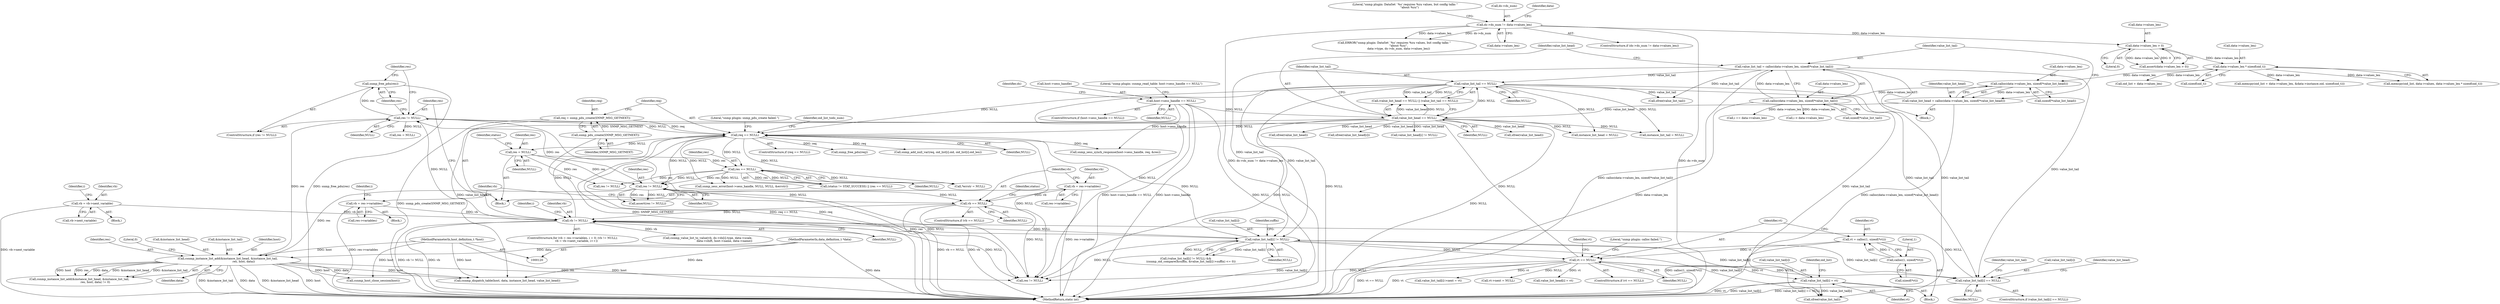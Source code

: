 digraph "0_collectd_d16c24542b2f96a194d43a73c2e5778822b9cb47@API" {
"1000795" [label="(Call,snmp_free_pdu(res))"];
"1000792" [label="(Call,res != NULL)"];
"1000582" [label="(Call,csnmp_instance_list_add(&instance_list_head, &instance_list_tail,\n                                    res, host, data))"];
"1000450" [label="(Call,res != NULL)"];
"1000396" [label="(Call,res == NULL)"];
"1000379" [label="(Call,res = NULL)"];
"1000322" [label="(Call,req == NULL)"];
"1000317" [label="(Call,req = snmp_pdu_create(SNMP_MSG_GETNEXT))"];
"1000319" [label="(Call,snmp_pdu_create(SNMP_MSG_GETNEXT))"];
"1000651" [label="(Call,value_list_tail[i] != NULL)"];
"1000289" [label="(Call,value_list_tail == NULL)"];
"1000275" [label="(Call,value_list_tail = calloc(data->values_len, sizeof(*value_list_tail)))"];
"1000277" [label="(Call,calloc(data->values_len, sizeof(*value_list_tail)))"];
"1000268" [label="(Call,calloc(data->values_len, sizeof(*value_list_head)))"];
"1000219" [label="(Call,data->values_len * sizeof(oid_t))"];
"1000209" [label="(Call,data->values_len > 0)"];
"1000186" [label="(Call,ds->ds_num != data->values_len)"];
"1000286" [label="(Call,value_list_head == NULL)"];
"1000266" [label="(Call,value_list_head = calloc(data->values_len, sizeof(*value_list_head)))"];
"1000156" [label="(Call,host->sess_handle == NULL)"];
"1000762" [label="(Call,value_list_tail[i] = vt)"];
"1000691" [label="(Call,vt == NULL)"];
"1000683" [label="(Call,vt = calloc(1, sizeof(*vt)))"];
"1000685" [label="(Call,calloc(1, sizeof(*vt)))"];
"1000488" [label="(Call,vb != NULL)"];
"1000492" [label="(Call,vb = vb->next_variable)"];
"1000480" [label="(Call,vb = res->variables)"];
"1000469" [label="(Call,vb == NULL)"];
"1000463" [label="(Call,vb = res->variables)"];
"1000744" [label="(Call,value_list_tail[i] == NULL)"];
"1000121" [label="(MethodParameterIn,host_definition_t *host)"];
"1000122" [label="(MethodParameterIn,data_definition_t *data)"];
"1000481" [label="(Identifier,vb)"];
"1000503" [label="(Identifier,i)"];
"1000451" [label="(Identifier,res)"];
"1000755" [label="(Call,value_list_tail[i]->next = vt)"];
"1000219" [label="(Call,data->values_len * sizeof(oid_t))"];
"1000792" [label="(Call,res != NULL)"];
"1000195" [label="(Literal,\"snmp plugin: DataSet `%s' requires %zu values, but config talks \"\n          \"about %zu\")"];
"1000870" [label="(Call,sfree(value_list_head))"];
"1000305" [label="(Call,instance_list_tail = NULL)"];
"1000267" [label="(Identifier,value_list_head)"];
"1000397" [label="(Identifier,res)"];
"1000278" [label="(Call,data->values_len)"];
"1000603" [label="(Block,)"];
"1000492" [label="(Call,vb = vb->next_variable)"];
"1000354" [label="(Call,snmp_add_null_var(req, oid_list[i].oid, oid_list[i].oid_len))"];
"1000498" [label="(Identifier,i)"];
"1000324" [label="(Identifier,NULL)"];
"1000281" [label="(Call,sizeof(*value_list_tail))"];
"1000187" [label="(Call,ds->ds_num)"];
"1000123" [label="(Block,)"];
"1000315" [label="(Block,)"];
"1000480" [label="(Call,vb = res->variables)"];
"1000478" [label="(ControlStructure,for (vb = res->variables, i = 0; (vb != NULL);\n         vb = vb->next_variable, i++))"];
"1000214" [label="(Call,memcpy(oid_list, data->values, data->values_len * sizeof(oid_t)))"];
"1000398" [label="(Identifier,NULL)"];
"1000220" [label="(Call,data->values_len)"];
"1000685" [label="(Call,calloc(1, sizeof(*vt)))"];
"1000585" [label="(Call,&instance_list_tail)"];
"1000588" [label="(Identifier,host)"];
"1000449" [label="(Call,assert(res != NULL))"];
"1000861" [label="(Call,sfree(value_list_head[i]))"];
"1000155" [label="(ControlStructure,if (host->sess_handle == NULL))"];
"1000190" [label="(Call,data->values_len)"];
"1000738" [label="(Call,vt->next = NULL)"];
"1000322" [label="(Call,req == NULL)"];
"1000587" [label="(Identifier,res)"];
"1000876" [label="(MethodReturn,static int)"];
"1000318" [label="(Identifier,req)"];
"1000236" [label="(Call,oid_list + data->values_len)"];
"1000268" [label="(Call,calloc(data->values_len, sizeof(*value_list_head)))"];
"1000659" [label="(Identifier,suffix)"];
"1000770" [label="(Identifier,oid_list)"];
"1000494" [label="(Call,vb->next_variable)"];
"1000404" [label="(Call,snmp_sess_error(host->sess_handle, NULL, NULL, &errstr))"];
"1000687" [label="(Call,sizeof(*vt))"];
"1000493" [label="(Identifier,vb)"];
"1000186" [label="(Call,ds->ds_num != data->values_len)"];
"1000847" [label="(Call,value_list_head[i] != NULL)"];
"1000160" [label="(Identifier,NULL)"];
"1000686" [label="(Literal,1)"];
"1000383" [label="(Identifier,status)"];
"1000766" [label="(Identifier,vt)"];
"1000272" [label="(Call,sizeof(*value_list_head))"];
"1000384" [label="(Call,snmp_sess_synch_response(host->sess_handle, req, &res))"];
"1000156" [label="(Call,host->sess_handle == NULL)"];
"1000334" [label="(Identifier,oid_list_todo_num)"];
"1000297" [label="(Call,sfree(value_list_tail))"];
"1000401" [label="(Call,*errstr = NULL)"];
"1000285" [label="(Call,(value_list_head == NULL) || (value_list_tail == NULL))"];
"1000121" [label="(MethodParameterIn,host_definition_t *host)"];
"1000194" [label="(Call,ERROR(\"snmp plugin: DataSet `%s' requires %zu values, but config talks \"\n          \"about %zu\",\n          data->type, ds->ds_num, data->values_len))"];
"1000797" [label="(Call,res = NULL)"];
"1000289" [label="(Call,value_list_tail == NULL)"];
"1000470" [label="(Identifier,vb)"];
"1000590" [label="(Literal,0)"];
"1000684" [label="(Identifier,vt)"];
"1000471" [label="(Identifier,NULL)"];
"1000450" [label="(Call,res != NULL)"];
"1000798" [label="(Identifier,res)"];
"1000872" [label="(Call,sfree(value_list_tail))"];
"1000295" [label="(Call,sfree(value_list_head))"];
"1000796" [label="(Identifier,res)"];
"1000381" [label="(Identifier,NULL)"];
"1000396" [label="(Call,res == NULL)"];
"1000288" [label="(Identifier,NULL)"];
"1000801" [label="(Call,res != NULL)"];
"1000302" [label="(Call,instance_list_head = NULL)"];
"1000320" [label="(Identifier,SNMP_MSG_GETNEXT)"];
"1000581" [label="(Call,csnmp_instance_list_add(&instance_list_head, &instance_list_tail,\n                                    res, host, data) != 0)"];
"1000277" [label="(Call,calloc(data->values_len, sizeof(*value_list_tail)))"];
"1000157" [label="(Call,host->sess_handle)"];
"1000276" [label="(Identifier,value_list_tail)"];
"1000583" [label="(Call,&instance_list_head)"];
"1000429" [label="(Call,res != NULL)"];
"1000486" [label="(Identifier,i)"];
"1000392" [label="(Call,(status != STAT_SUCCESS) || (res == NULL))"];
"1000209" [label="(Call,data->values_len > 0)"];
"1000323" [label="(Identifier,req)"];
"1000290" [label="(Identifier,value_list_tail)"];
"1000758" [label="(Identifier,value_list_tail)"];
"1000327" [label="(Literal,\"snmp plugin: snmp_pdu_create failed.\")"];
"1000693" [label="(Identifier,NULL)"];
"1000522" [label="(Call,i == data->values_len)"];
"1000452" [label="(Identifier,NULL)"];
"1000743" [label="(ControlStructure,if (value_list_tail[i] == NULL))"];
"1000650" [label="(Call,(value_list_tail[i] != NULL) &&\n            (csnmp_oid_compare(&suffix, &value_list_tail[i]->suffix) <= 0))"];
"1000269" [label="(Call,data->values_len)"];
"1000463" [label="(Call,vb = res->variables)"];
"1000223" [label="(Call,sizeof(oid_t))"];
"1000210" [label="(Call,data->values_len)"];
"1000235" [label="(Call,memcpy(oid_list + data->values_len, &data->instance.oid, sizeof(oid_t)))"];
"1000745" [label="(Call,value_list_tail[i])"];
"1000321" [label="(ControlStructure,if (req == NULL))"];
"1000373" [label="(Call,snmp_free_pdu(req))"];
"1000751" [label="(Identifier,value_list_head)"];
"1000286" [label="(Call,value_list_head == NULL)"];
"1000319" [label="(Call,snmp_pdu_create(SNMP_MSG_GETNEXT))"];
"1000744" [label="(Call,value_list_tail[i] == NULL)"];
"1000589" [label="(Identifier,data)"];
"1000468" [label="(ControlStructure,if (vb == NULL))"];
"1000211" [label="(Identifier,data)"];
"1000655" [label="(Identifier,NULL)"];
"1000749" [label="(Call,value_list_head[i] = vt)"];
"1000163" [label="(Literal,\"snmp plugin: csnmp_read_table: host->sess_handle == NULL\")"];
"1000491" [label="(Block,)"];
"1000275" [label="(Call,value_list_tail = calloc(data->values_len, sizeof(*value_list_tail)))"];
"1000266" [label="(Call,value_list_head = calloc(data->values_len, sizeof(*value_list_head)))"];
"1000794" [label="(Identifier,NULL)"];
"1000317" [label="(Call,req = snmp_pdu_create(SNMP_MSG_GETNEXT))"];
"1000692" [label="(Identifier,vt)"];
"1000696" [label="(Literal,\"snmp plugin: calloc failed.\")"];
"1000706" [label="(Call,csnmp_value_list_to_value(vb, ds->ds[i].type, data->scale,\n                                      data->shift, host->name, data->name))"];
"1000291" [label="(Identifier,NULL)"];
"1000474" [label="(Identifier,status)"];
"1000379" [label="(Call,res = NULL)"];
"1000208" [label="(Call,assert(data->values_len > 0))"];
"1000582" [label="(Call,csnmp_instance_list_add(&instance_list_head, &instance_list_tail,\n                                    res, host, data))"];
"1000690" [label="(ControlStructure,if (vt == NULL))"];
"1000704" [label="(Identifier,vt)"];
"1000762" [label="(Call,value_list_tail[i] = vt)"];
"1000763" [label="(Call,value_list_tail[i])"];
"1000465" [label="(Call,res->variables)"];
"1000380" [label="(Identifier,res)"];
"1000793" [label="(Identifier,res)"];
"1000490" [label="(Identifier,NULL)"];
"1000287" [label="(Identifier,value_list_head)"];
"1000748" [label="(Identifier,NULL)"];
"1000683" [label="(Call,vt = calloc(1, sizeof(*vt)))"];
"1000213" [label="(Literal,0)"];
"1000439" [label="(Call,csnmp_host_close_session(host))"];
"1000691" [label="(Call,vt == NULL)"];
"1000168" [label="(Identifier,ds)"];
"1000489" [label="(Identifier,vb)"];
"1000185" [label="(ControlStructure,if (ds->ds_num != data->values_len))"];
"1000482" [label="(Call,res->variables)"];
"1000795" [label="(Call,snmp_free_pdu(res))"];
"1000652" [label="(Call,value_list_tail[i])"];
"1000791" [label="(ControlStructure,if (res != NULL))"];
"1000122" [label="(MethodParameterIn,data_definition_t *data)"];
"1000469" [label="(Call,vb == NULL)"];
"1000479" [label="(Block,)"];
"1000464" [label="(Identifier,vb)"];
"1000488" [label="(Call,vb != NULL)"];
"1000813" [label="(Call,csnmp_dispatch_table(host, data, instance_list_head, value_list_head))"];
"1000838" [label="(Call,i < data->values_len)"];
"1000651" [label="(Call,value_list_tail[i] != NULL)"];
"1000795" -> "1000791"  [label="AST: "];
"1000795" -> "1000796"  [label="CFG: "];
"1000796" -> "1000795"  [label="AST: "];
"1000798" -> "1000795"  [label="CFG: "];
"1000795" -> "1000876"  [label="DDG: snmp_free_pdu(res)"];
"1000792" -> "1000795"  [label="DDG: res"];
"1000792" -> "1000791"  [label="AST: "];
"1000792" -> "1000794"  [label="CFG: "];
"1000793" -> "1000792"  [label="AST: "];
"1000794" -> "1000792"  [label="AST: "];
"1000796" -> "1000792"  [label="CFG: "];
"1000798" -> "1000792"  [label="CFG: "];
"1000792" -> "1000322"  [label="DDG: NULL"];
"1000582" -> "1000792"  [label="DDG: res"];
"1000450" -> "1000792"  [label="DDG: res"];
"1000691" -> "1000792"  [label="DDG: NULL"];
"1000488" -> "1000792"  [label="DDG: NULL"];
"1000792" -> "1000797"  [label="DDG: NULL"];
"1000792" -> "1000801"  [label="DDG: NULL"];
"1000582" -> "1000581"  [label="AST: "];
"1000582" -> "1000589"  [label="CFG: "];
"1000583" -> "1000582"  [label="AST: "];
"1000585" -> "1000582"  [label="AST: "];
"1000587" -> "1000582"  [label="AST: "];
"1000588" -> "1000582"  [label="AST: "];
"1000589" -> "1000582"  [label="AST: "];
"1000590" -> "1000582"  [label="CFG: "];
"1000582" -> "1000876"  [label="DDG: data"];
"1000582" -> "1000876"  [label="DDG: &instance_list_head"];
"1000582" -> "1000876"  [label="DDG: host"];
"1000582" -> "1000876"  [label="DDG: &instance_list_tail"];
"1000582" -> "1000439"  [label="DDG: host"];
"1000582" -> "1000581"  [label="DDG: host"];
"1000582" -> "1000581"  [label="DDG: res"];
"1000582" -> "1000581"  [label="DDG: data"];
"1000582" -> "1000581"  [label="DDG: &instance_list_head"];
"1000582" -> "1000581"  [label="DDG: &instance_list_tail"];
"1000450" -> "1000582"  [label="DDG: res"];
"1000121" -> "1000582"  [label="DDG: host"];
"1000122" -> "1000582"  [label="DDG: data"];
"1000582" -> "1000801"  [label="DDG: res"];
"1000582" -> "1000813"  [label="DDG: host"];
"1000582" -> "1000813"  [label="DDG: data"];
"1000450" -> "1000449"  [label="AST: "];
"1000450" -> "1000452"  [label="CFG: "];
"1000451" -> "1000450"  [label="AST: "];
"1000452" -> "1000450"  [label="AST: "];
"1000449" -> "1000450"  [label="CFG: "];
"1000450" -> "1000449"  [label="DDG: res"];
"1000450" -> "1000449"  [label="DDG: NULL"];
"1000396" -> "1000450"  [label="DDG: res"];
"1000396" -> "1000450"  [label="DDG: NULL"];
"1000379" -> "1000450"  [label="DDG: res"];
"1000322" -> "1000450"  [label="DDG: NULL"];
"1000450" -> "1000469"  [label="DDG: NULL"];
"1000450" -> "1000801"  [label="DDG: res"];
"1000396" -> "1000392"  [label="AST: "];
"1000396" -> "1000398"  [label="CFG: "];
"1000397" -> "1000396"  [label="AST: "];
"1000398" -> "1000396"  [label="AST: "];
"1000392" -> "1000396"  [label="CFG: "];
"1000396" -> "1000392"  [label="DDG: res"];
"1000396" -> "1000392"  [label="DDG: NULL"];
"1000379" -> "1000396"  [label="DDG: res"];
"1000322" -> "1000396"  [label="DDG: NULL"];
"1000396" -> "1000401"  [label="DDG: NULL"];
"1000396" -> "1000404"  [label="DDG: NULL"];
"1000396" -> "1000429"  [label="DDG: res"];
"1000379" -> "1000315"  [label="AST: "];
"1000379" -> "1000381"  [label="CFG: "];
"1000380" -> "1000379"  [label="AST: "];
"1000381" -> "1000379"  [label="AST: "];
"1000383" -> "1000379"  [label="CFG: "];
"1000322" -> "1000379"  [label="DDG: NULL"];
"1000379" -> "1000429"  [label="DDG: res"];
"1000322" -> "1000321"  [label="AST: "];
"1000322" -> "1000324"  [label="CFG: "];
"1000323" -> "1000322"  [label="AST: "];
"1000324" -> "1000322"  [label="AST: "];
"1000327" -> "1000322"  [label="CFG: "];
"1000334" -> "1000322"  [label="CFG: "];
"1000322" -> "1000876"  [label="DDG: req == NULL"];
"1000322" -> "1000876"  [label="DDG: req"];
"1000317" -> "1000322"  [label="DDG: req"];
"1000651" -> "1000322"  [label="DDG: NULL"];
"1000488" -> "1000322"  [label="DDG: NULL"];
"1000289" -> "1000322"  [label="DDG: NULL"];
"1000286" -> "1000322"  [label="DDG: NULL"];
"1000322" -> "1000354"  [label="DDG: req"];
"1000322" -> "1000373"  [label="DDG: req"];
"1000322" -> "1000384"  [label="DDG: req"];
"1000322" -> "1000401"  [label="DDG: NULL"];
"1000322" -> "1000404"  [label="DDG: NULL"];
"1000322" -> "1000801"  [label="DDG: NULL"];
"1000317" -> "1000315"  [label="AST: "];
"1000317" -> "1000319"  [label="CFG: "];
"1000318" -> "1000317"  [label="AST: "];
"1000319" -> "1000317"  [label="AST: "];
"1000323" -> "1000317"  [label="CFG: "];
"1000317" -> "1000876"  [label="DDG: snmp_pdu_create(SNMP_MSG_GETNEXT)"];
"1000319" -> "1000317"  [label="DDG: SNMP_MSG_GETNEXT"];
"1000319" -> "1000320"  [label="CFG: "];
"1000320" -> "1000319"  [label="AST: "];
"1000319" -> "1000876"  [label="DDG: SNMP_MSG_GETNEXT"];
"1000651" -> "1000650"  [label="AST: "];
"1000651" -> "1000655"  [label="CFG: "];
"1000652" -> "1000651"  [label="AST: "];
"1000655" -> "1000651"  [label="AST: "];
"1000659" -> "1000651"  [label="CFG: "];
"1000650" -> "1000651"  [label="CFG: "];
"1000651" -> "1000876"  [label="DDG: value_list_tail[i]"];
"1000651" -> "1000488"  [label="DDG: NULL"];
"1000651" -> "1000650"  [label="DDG: value_list_tail[i]"];
"1000651" -> "1000650"  [label="DDG: NULL"];
"1000289" -> "1000651"  [label="DDG: value_list_tail"];
"1000275" -> "1000651"  [label="DDG: value_list_tail"];
"1000762" -> "1000651"  [label="DDG: value_list_tail[i]"];
"1000488" -> "1000651"  [label="DDG: NULL"];
"1000651" -> "1000691"  [label="DDG: NULL"];
"1000651" -> "1000744"  [label="DDG: value_list_tail[i]"];
"1000651" -> "1000801"  [label="DDG: NULL"];
"1000651" -> "1000872"  [label="DDG: value_list_tail[i]"];
"1000289" -> "1000285"  [label="AST: "];
"1000289" -> "1000291"  [label="CFG: "];
"1000290" -> "1000289"  [label="AST: "];
"1000291" -> "1000289"  [label="AST: "];
"1000285" -> "1000289"  [label="CFG: "];
"1000289" -> "1000876"  [label="DDG: NULL"];
"1000289" -> "1000285"  [label="DDG: value_list_tail"];
"1000289" -> "1000285"  [label="DDG: NULL"];
"1000275" -> "1000289"  [label="DDG: value_list_tail"];
"1000286" -> "1000289"  [label="DDG: NULL"];
"1000289" -> "1000297"  [label="DDG: value_list_tail"];
"1000289" -> "1000302"  [label="DDG: NULL"];
"1000289" -> "1000305"  [label="DDG: NULL"];
"1000289" -> "1000744"  [label="DDG: value_list_tail"];
"1000289" -> "1000801"  [label="DDG: NULL"];
"1000289" -> "1000872"  [label="DDG: value_list_tail"];
"1000275" -> "1000123"  [label="AST: "];
"1000275" -> "1000277"  [label="CFG: "];
"1000276" -> "1000275"  [label="AST: "];
"1000277" -> "1000275"  [label="AST: "];
"1000287" -> "1000275"  [label="CFG: "];
"1000275" -> "1000876"  [label="DDG: calloc(data->values_len, sizeof(*value_list_tail))"];
"1000277" -> "1000275"  [label="DDG: data->values_len"];
"1000275" -> "1000297"  [label="DDG: value_list_tail"];
"1000275" -> "1000744"  [label="DDG: value_list_tail"];
"1000275" -> "1000872"  [label="DDG: value_list_tail"];
"1000277" -> "1000281"  [label="CFG: "];
"1000278" -> "1000277"  [label="AST: "];
"1000281" -> "1000277"  [label="AST: "];
"1000277" -> "1000876"  [label="DDG: data->values_len"];
"1000268" -> "1000277"  [label="DDG: data->values_len"];
"1000277" -> "1000522"  [label="DDG: data->values_len"];
"1000277" -> "1000838"  [label="DDG: data->values_len"];
"1000268" -> "1000266"  [label="AST: "];
"1000268" -> "1000272"  [label="CFG: "];
"1000269" -> "1000268"  [label="AST: "];
"1000272" -> "1000268"  [label="AST: "];
"1000266" -> "1000268"  [label="CFG: "];
"1000268" -> "1000266"  [label="DDG: data->values_len"];
"1000219" -> "1000268"  [label="DDG: data->values_len"];
"1000219" -> "1000214"  [label="AST: "];
"1000219" -> "1000223"  [label="CFG: "];
"1000220" -> "1000219"  [label="AST: "];
"1000223" -> "1000219"  [label="AST: "];
"1000214" -> "1000219"  [label="CFG: "];
"1000219" -> "1000214"  [label="DDG: data->values_len"];
"1000209" -> "1000219"  [label="DDG: data->values_len"];
"1000219" -> "1000235"  [label="DDG: data->values_len"];
"1000219" -> "1000236"  [label="DDG: data->values_len"];
"1000209" -> "1000208"  [label="AST: "];
"1000209" -> "1000213"  [label="CFG: "];
"1000210" -> "1000209"  [label="AST: "];
"1000213" -> "1000209"  [label="AST: "];
"1000208" -> "1000209"  [label="CFG: "];
"1000209" -> "1000208"  [label="DDG: data->values_len"];
"1000209" -> "1000208"  [label="DDG: 0"];
"1000186" -> "1000209"  [label="DDG: data->values_len"];
"1000186" -> "1000185"  [label="AST: "];
"1000186" -> "1000190"  [label="CFG: "];
"1000187" -> "1000186"  [label="AST: "];
"1000190" -> "1000186"  [label="AST: "];
"1000195" -> "1000186"  [label="CFG: "];
"1000211" -> "1000186"  [label="CFG: "];
"1000186" -> "1000876"  [label="DDG: ds->ds_num != data->values_len"];
"1000186" -> "1000876"  [label="DDG: ds->ds_num"];
"1000186" -> "1000194"  [label="DDG: ds->ds_num"];
"1000186" -> "1000194"  [label="DDG: data->values_len"];
"1000286" -> "1000285"  [label="AST: "];
"1000286" -> "1000288"  [label="CFG: "];
"1000287" -> "1000286"  [label="AST: "];
"1000288" -> "1000286"  [label="AST: "];
"1000290" -> "1000286"  [label="CFG: "];
"1000285" -> "1000286"  [label="CFG: "];
"1000286" -> "1000876"  [label="DDG: NULL"];
"1000286" -> "1000285"  [label="DDG: value_list_head"];
"1000286" -> "1000285"  [label="DDG: NULL"];
"1000266" -> "1000286"  [label="DDG: value_list_head"];
"1000156" -> "1000286"  [label="DDG: NULL"];
"1000286" -> "1000295"  [label="DDG: value_list_head"];
"1000286" -> "1000302"  [label="DDG: NULL"];
"1000286" -> "1000305"  [label="DDG: NULL"];
"1000286" -> "1000801"  [label="DDG: NULL"];
"1000286" -> "1000813"  [label="DDG: value_list_head"];
"1000286" -> "1000847"  [label="DDG: value_list_head"];
"1000286" -> "1000861"  [label="DDG: value_list_head"];
"1000286" -> "1000870"  [label="DDG: value_list_head"];
"1000266" -> "1000123"  [label="AST: "];
"1000267" -> "1000266"  [label="AST: "];
"1000276" -> "1000266"  [label="CFG: "];
"1000266" -> "1000876"  [label="DDG: calloc(data->values_len, sizeof(*value_list_head))"];
"1000156" -> "1000155"  [label="AST: "];
"1000156" -> "1000160"  [label="CFG: "];
"1000157" -> "1000156"  [label="AST: "];
"1000160" -> "1000156"  [label="AST: "];
"1000163" -> "1000156"  [label="CFG: "];
"1000168" -> "1000156"  [label="CFG: "];
"1000156" -> "1000876"  [label="DDG: host->sess_handle"];
"1000156" -> "1000876"  [label="DDG: NULL"];
"1000156" -> "1000876"  [label="DDG: host->sess_handle == NULL"];
"1000156" -> "1000384"  [label="DDG: host->sess_handle"];
"1000762" -> "1000603"  [label="AST: "];
"1000762" -> "1000766"  [label="CFG: "];
"1000763" -> "1000762"  [label="AST: "];
"1000766" -> "1000762"  [label="AST: "];
"1000770" -> "1000762"  [label="CFG: "];
"1000762" -> "1000876"  [label="DDG: vt"];
"1000762" -> "1000876"  [label="DDG: value_list_tail[i]"];
"1000691" -> "1000762"  [label="DDG: vt"];
"1000762" -> "1000872"  [label="DDG: value_list_tail[i]"];
"1000691" -> "1000690"  [label="AST: "];
"1000691" -> "1000693"  [label="CFG: "];
"1000692" -> "1000691"  [label="AST: "];
"1000693" -> "1000691"  [label="AST: "];
"1000696" -> "1000691"  [label="CFG: "];
"1000704" -> "1000691"  [label="CFG: "];
"1000691" -> "1000876"  [label="DDG: vt"];
"1000691" -> "1000876"  [label="DDG: vt == NULL"];
"1000683" -> "1000691"  [label="DDG: vt"];
"1000691" -> "1000738"  [label="DDG: NULL"];
"1000691" -> "1000744"  [label="DDG: NULL"];
"1000691" -> "1000749"  [label="DDG: vt"];
"1000691" -> "1000755"  [label="DDG: vt"];
"1000691" -> "1000801"  [label="DDG: NULL"];
"1000683" -> "1000603"  [label="AST: "];
"1000683" -> "1000685"  [label="CFG: "];
"1000684" -> "1000683"  [label="AST: "];
"1000685" -> "1000683"  [label="AST: "];
"1000692" -> "1000683"  [label="CFG: "];
"1000683" -> "1000876"  [label="DDG: calloc(1, sizeof(*vt))"];
"1000685" -> "1000683"  [label="DDG: 1"];
"1000685" -> "1000687"  [label="CFG: "];
"1000686" -> "1000685"  [label="AST: "];
"1000687" -> "1000685"  [label="AST: "];
"1000488" -> "1000478"  [label="AST: "];
"1000488" -> "1000490"  [label="CFG: "];
"1000489" -> "1000488"  [label="AST: "];
"1000490" -> "1000488"  [label="AST: "];
"1000503" -> "1000488"  [label="CFG: "];
"1000793" -> "1000488"  [label="CFG: "];
"1000488" -> "1000876"  [label="DDG: vb"];
"1000488" -> "1000876"  [label="DDG: vb != NULL"];
"1000492" -> "1000488"  [label="DDG: vb"];
"1000480" -> "1000488"  [label="DDG: vb"];
"1000469" -> "1000488"  [label="DDG: NULL"];
"1000744" -> "1000488"  [label="DDG: NULL"];
"1000488" -> "1000706"  [label="DDG: vb"];
"1000488" -> "1000801"  [label="DDG: NULL"];
"1000492" -> "1000491"  [label="AST: "];
"1000492" -> "1000494"  [label="CFG: "];
"1000493" -> "1000492"  [label="AST: "];
"1000494" -> "1000492"  [label="AST: "];
"1000498" -> "1000492"  [label="CFG: "];
"1000492" -> "1000876"  [label="DDG: vb->next_variable"];
"1000480" -> "1000479"  [label="AST: "];
"1000480" -> "1000482"  [label="CFG: "];
"1000481" -> "1000480"  [label="AST: "];
"1000482" -> "1000480"  [label="AST: "];
"1000486" -> "1000480"  [label="CFG: "];
"1000480" -> "1000876"  [label="DDG: res->variables"];
"1000469" -> "1000468"  [label="AST: "];
"1000469" -> "1000471"  [label="CFG: "];
"1000470" -> "1000469"  [label="AST: "];
"1000471" -> "1000469"  [label="AST: "];
"1000474" -> "1000469"  [label="CFG: "];
"1000481" -> "1000469"  [label="CFG: "];
"1000469" -> "1000876"  [label="DDG: vb == NULL"];
"1000469" -> "1000876"  [label="DDG: vb"];
"1000463" -> "1000469"  [label="DDG: vb"];
"1000469" -> "1000801"  [label="DDG: NULL"];
"1000463" -> "1000315"  [label="AST: "];
"1000463" -> "1000465"  [label="CFG: "];
"1000464" -> "1000463"  [label="AST: "];
"1000465" -> "1000463"  [label="AST: "];
"1000470" -> "1000463"  [label="CFG: "];
"1000463" -> "1000876"  [label="DDG: res->variables"];
"1000744" -> "1000743"  [label="AST: "];
"1000744" -> "1000748"  [label="CFG: "];
"1000745" -> "1000744"  [label="AST: "];
"1000748" -> "1000744"  [label="AST: "];
"1000751" -> "1000744"  [label="CFG: "];
"1000758" -> "1000744"  [label="CFG: "];
"1000744" -> "1000876"  [label="DDG: value_list_tail[i] == NULL"];
"1000121" -> "1000120"  [label="AST: "];
"1000121" -> "1000876"  [label="DDG: host"];
"1000121" -> "1000439"  [label="DDG: host"];
"1000121" -> "1000813"  [label="DDG: host"];
"1000122" -> "1000120"  [label="AST: "];
"1000122" -> "1000876"  [label="DDG: data"];
"1000122" -> "1000813"  [label="DDG: data"];
}
